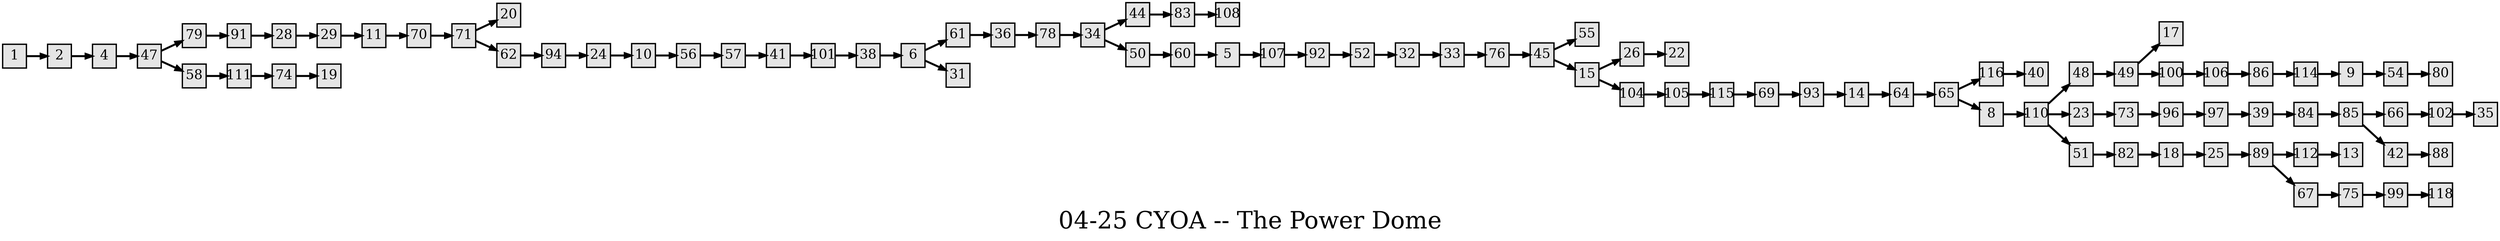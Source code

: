 digraph g{
  graph [ label="04-25 CYOA -- The Power Dome" rankdir=LR, ordering=out, fontsize=36, nodesep="0.35", ranksep="0.45"];
  node  [shape=rect, penwidth=2, fontsize=20, style=filled, fillcolor=grey90, margin="0,0", labelfloat=true, regular=true, fixedsize=true];
  edge  [labelfloat=true, penwidth=3, fontsize=12];

  1 -> 2;
  2 -> 4;
  4 -> 47;
  5 -> 107;
  6 -> 61;
  6 -> 31;
  8 -> 110;
  9 -> 54;
  10 -> 56;
  11 -> 70;
  14 -> 64;
  15 -> 26;
  15 -> 104;
  18 -> 25;
  23 -> 73;
  24 -> 10;
  25 -> 89;
  26 -> 22;
  28 -> 29;
  29 -> 11;
  32 -> 33;
  33 -> 76;
  34 -> 44;
  34 -> 50;
  36 -> 78;
  38 -> 6;
  39 -> 84;
  41 -> 101;
  42 -> 88;
  44 -> 83;
  45 -> 55;
  45 -> 15;
  47 -> 79;
  47 -> 58;
  48 -> 49;
  49 -> 17;
  49 -> 100;
  50 -> 60;
  51 -> 82;
  52 -> 32;
  54 -> 80;
  56 -> 57;
  57 -> 41;
  58 -> 111;
  60 -> 5;
  61 -> 36;
  62 -> 94;
  64 -> 65;
  65 -> 116;
  65 -> 8;
  66 -> 102;
  67 -> 75;
  69 -> 93;
  70 -> 71;
  71 -> 20;
  71 -> 62;
  73 -> 96;
  74 -> 19;
  75 -> 99;
  76 -> 45;
  78 -> 34;
  79 -> 91;
  82 -> 18;
  83 -> 108;
  84 -> 85;
  85 -> 66;
  85 -> 42;
  86 -> 114;
  89 -> 112;
  89 -> 67;
  91 -> 28;
  92 -> 52;
  93 -> 14;
  94 -> 24;
  96 -> 97;
  97 -> 39;
  99 -> 118;
  100 -> 106;
  101 -> 38;
  102 -> 35;
  104 -> 105;
  105 -> 115;
  106 -> 86;
  107 -> 92;
  110 -> 48;
  110 -> 23;
  110 -> 51;
  111 -> 74;
  112 -> 13;
  114 -> 9;
  115 -> 69;
  116 -> 40;
}

